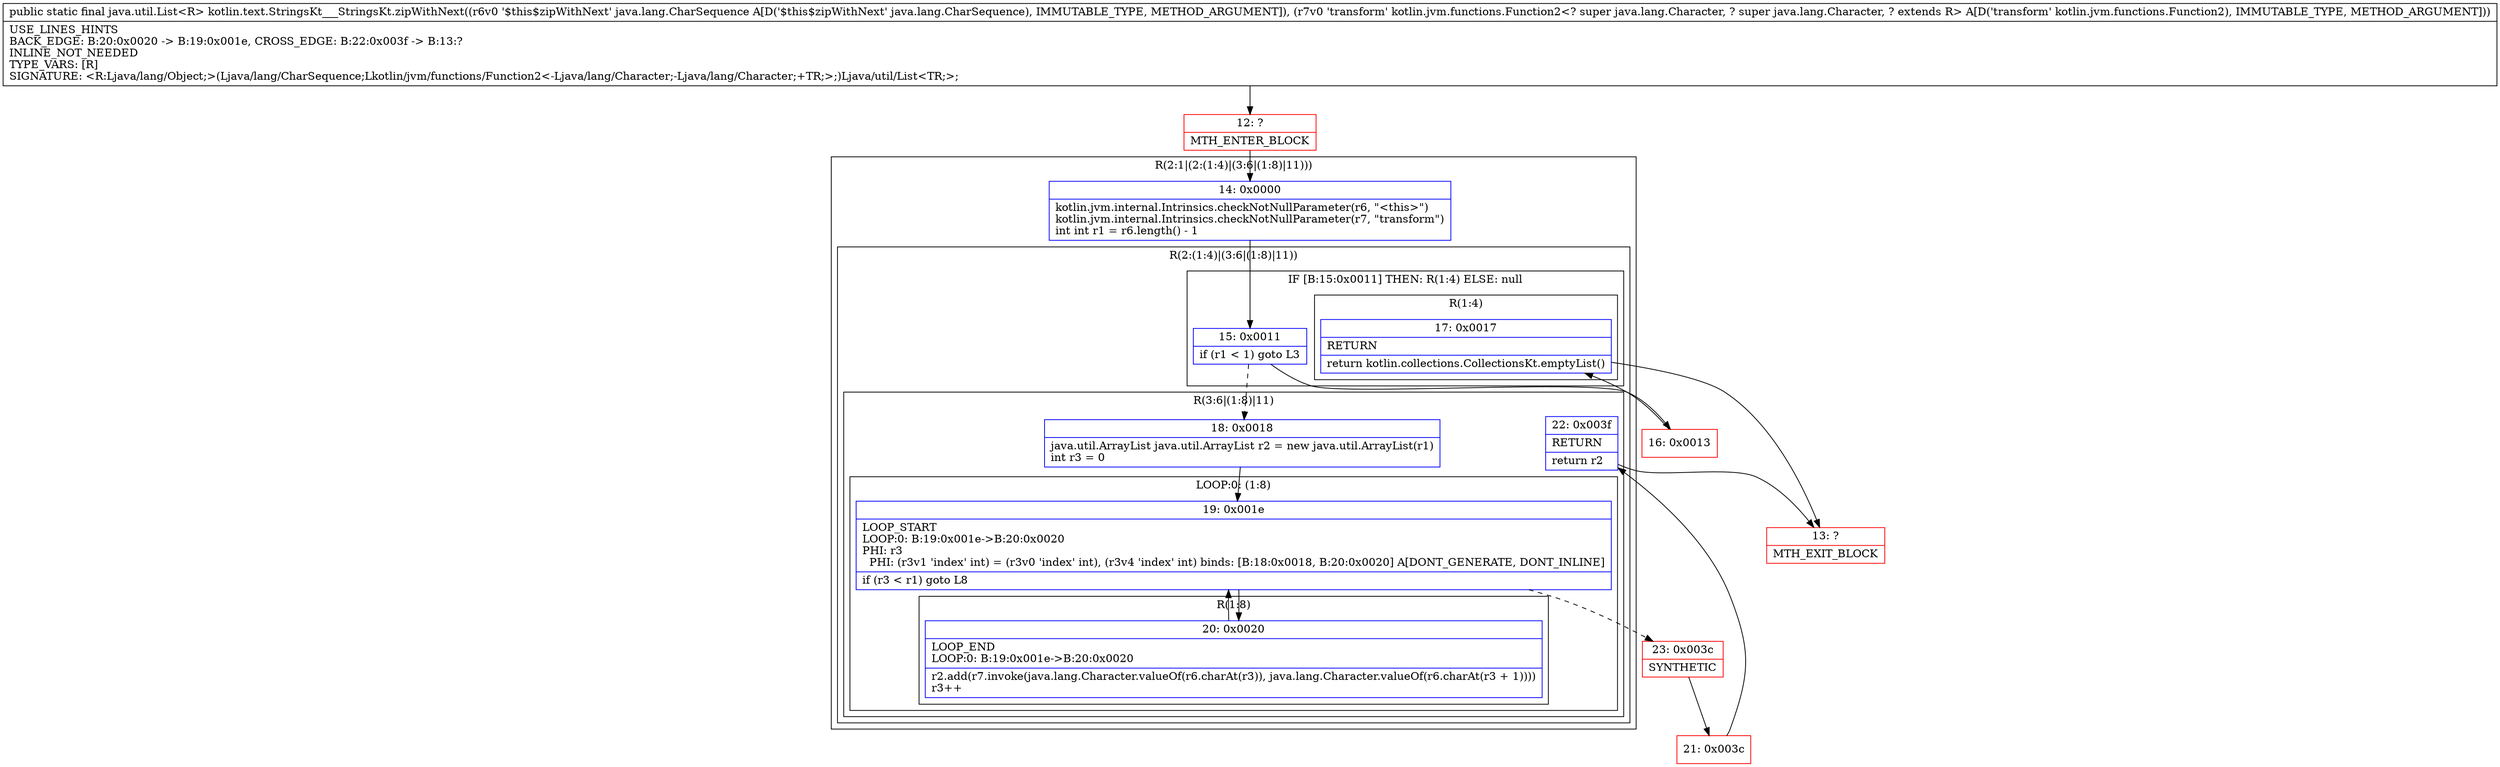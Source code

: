digraph "CFG forkotlin.text.StringsKt___StringsKt.zipWithNext(Ljava\/lang\/CharSequence;Lkotlin\/jvm\/functions\/Function2;)Ljava\/util\/List;" {
subgraph cluster_Region_421379034 {
label = "R(2:1|(2:(1:4)|(3:6|(1:8)|11)))";
node [shape=record,color=blue];
Node_14 [shape=record,label="{14\:\ 0x0000|kotlin.jvm.internal.Intrinsics.checkNotNullParameter(r6, \"\<this\>\")\lkotlin.jvm.internal.Intrinsics.checkNotNullParameter(r7, \"transform\")\lint int r1 = r6.length() \- 1\l}"];
subgraph cluster_Region_1571935130 {
label = "R(2:(1:4)|(3:6|(1:8)|11))";
node [shape=record,color=blue];
subgraph cluster_IfRegion_378899801 {
label = "IF [B:15:0x0011] THEN: R(1:4) ELSE: null";
node [shape=record,color=blue];
Node_15 [shape=record,label="{15\:\ 0x0011|if (r1 \< 1) goto L3\l}"];
subgraph cluster_Region_166301295 {
label = "R(1:4)";
node [shape=record,color=blue];
Node_17 [shape=record,label="{17\:\ 0x0017|RETURN\l|return kotlin.collections.CollectionsKt.emptyList()\l}"];
}
}
subgraph cluster_Region_306614519 {
label = "R(3:6|(1:8)|11)";
node [shape=record,color=blue];
Node_18 [shape=record,label="{18\:\ 0x0018|java.util.ArrayList java.util.ArrayList r2 = new java.util.ArrayList(r1)\lint r3 = 0\l}"];
subgraph cluster_LoopRegion_1948744824 {
label = "LOOP:0: (1:8)";
node [shape=record,color=blue];
Node_19 [shape=record,label="{19\:\ 0x001e|LOOP_START\lLOOP:0: B:19:0x001e\-\>B:20:0x0020\lPHI: r3 \l  PHI: (r3v1 'index' int) = (r3v0 'index' int), (r3v4 'index' int) binds: [B:18:0x0018, B:20:0x0020] A[DONT_GENERATE, DONT_INLINE]\l|if (r3 \< r1) goto L8\l}"];
subgraph cluster_Region_9488973 {
label = "R(1:8)";
node [shape=record,color=blue];
Node_20 [shape=record,label="{20\:\ 0x0020|LOOP_END\lLOOP:0: B:19:0x001e\-\>B:20:0x0020\l|r2.add(r7.invoke(java.lang.Character.valueOf(r6.charAt(r3)), java.lang.Character.valueOf(r6.charAt(r3 + 1))))\lr3++\l}"];
}
}
Node_22 [shape=record,label="{22\:\ 0x003f|RETURN\l|return r2\l}"];
}
}
}
Node_12 [shape=record,color=red,label="{12\:\ ?|MTH_ENTER_BLOCK\l}"];
Node_16 [shape=record,color=red,label="{16\:\ 0x0013}"];
Node_13 [shape=record,color=red,label="{13\:\ ?|MTH_EXIT_BLOCK\l}"];
Node_23 [shape=record,color=red,label="{23\:\ 0x003c|SYNTHETIC\l}"];
Node_21 [shape=record,color=red,label="{21\:\ 0x003c}"];
MethodNode[shape=record,label="{public static final java.util.List\<R\> kotlin.text.StringsKt___StringsKt.zipWithNext((r6v0 '$this$zipWithNext' java.lang.CharSequence A[D('$this$zipWithNext' java.lang.CharSequence), IMMUTABLE_TYPE, METHOD_ARGUMENT]), (r7v0 'transform' kotlin.jvm.functions.Function2\<? super java.lang.Character, ? super java.lang.Character, ? extends R\> A[D('transform' kotlin.jvm.functions.Function2), IMMUTABLE_TYPE, METHOD_ARGUMENT]))  | USE_LINES_HINTS\lBACK_EDGE: B:20:0x0020 \-\> B:19:0x001e, CROSS_EDGE: B:22:0x003f \-\> B:13:?\lINLINE_NOT_NEEDED\lTYPE_VARS: [R]\lSIGNATURE: \<R:Ljava\/lang\/Object;\>(Ljava\/lang\/CharSequence;Lkotlin\/jvm\/functions\/Function2\<\-Ljava\/lang\/Character;\-Ljava\/lang\/Character;+TR;\>;)Ljava\/util\/List\<TR;\>;\l}"];
MethodNode -> Node_12;Node_14 -> Node_15;
Node_15 -> Node_16;
Node_15 -> Node_18[style=dashed];
Node_17 -> Node_13;
Node_18 -> Node_19;
Node_19 -> Node_20;
Node_19 -> Node_23[style=dashed];
Node_20 -> Node_19;
Node_22 -> Node_13;
Node_12 -> Node_14;
Node_16 -> Node_17;
Node_23 -> Node_21;
Node_21 -> Node_22;
}

